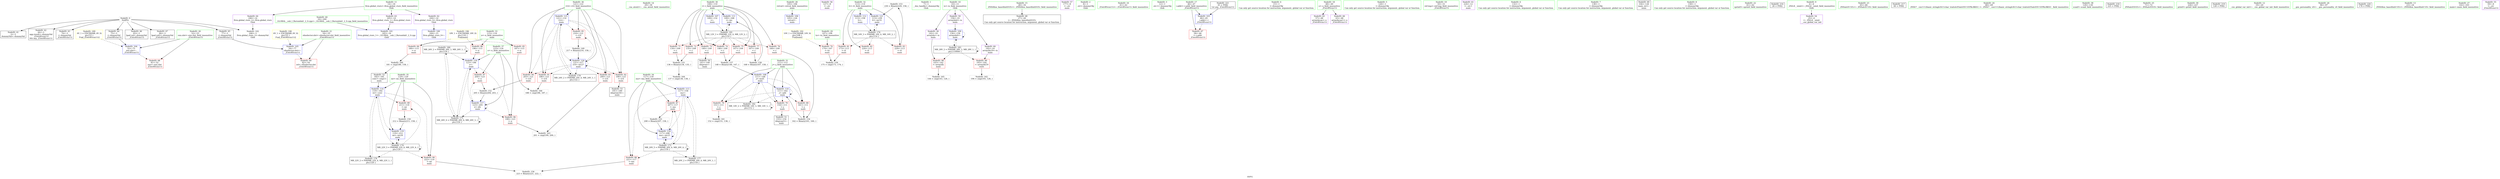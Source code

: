 digraph "SVFG" {
	label="SVFG";

	Node0x56348e2c3b90 [shape=record,color=grey,label="{NodeID: 0\nNullPtr}"];
	Node0x56348e2c3b90 -> Node0x56348e2ddbf0[style=solid];
	Node0x56348e2c3b90 -> Node0x56348e2ddcf0[style=solid];
	Node0x56348e2c3b90 -> Node0x56348e2dddc0[style=solid];
	Node0x56348e2c3b90 -> Node0x56348e2dde90[style=solid];
	Node0x56348e2c3b90 -> Node0x56348e2ddf60[style=solid];
	Node0x56348e2c3b90 -> Node0x56348e2de030[style=solid];
	Node0x56348e2c3b90 -> Node0x56348e2de100[style=solid];
	Node0x56348e2c3b90 -> Node0x56348e2de710[style=solid];
	Node0x56348e2f07e0 [shape=record,color=black,label="{NodeID: 180\nMR_26V_2 = PHI(MR_26V_3, MR_26V_1, )\npts\{124 \}\n}"];
	Node0x56348e2f07e0 -> Node0x56348e2e3aa0[style=dashed];
	Node0x56348e2f07e0 -> Node0x56348e2eeee0[style=dashed];
	Node0x56348e2f07e0 -> Node0x56348e2f07e0[style=dashed];
	Node0x56348e2de2a0 [shape=record,color=red,label="{NodeID: 97\n204\<--123\n\<--x\nmain\n}"];
	Node0x56348e2de2a0 -> Node0x56348e2e5ca0[style=solid];
	Node0x56348e2d2ba0 [shape=record,color=green,label="{NodeID: 14\n29\<--30\n__cxa_atexit\<--__cxa_atexit_field_insensitive\n}"];
	Node0x56348e2dee90 [shape=record,color=blue,label="{NodeID: 111\n109\<--168\ni\<--inc\nmain\n}"];
	Node0x56348e2dee90 -> Node0x56348e2f0ce0[style=dashed];
	Node0x56348e2dd0d0 [shape=record,color=green,label="{NodeID: 28\n105\<--106\nretval\<--retval_field_insensitive\nmain\n}"];
	Node0x56348e2dd0d0 -> Node0x56348e2dea80[style=solid];
	Node0x56348e2ddcf0 [shape=record,color=black,label="{NodeID: 42\n44\<--3\nagg.result\<--dummyVal\n_Z3strB5cxx11i\n0th arg _Z3strB5cxx11i }"];
	Node0x56348e2df8a0 [shape=record,color=purple,label="{NodeID: 56\n127\<--8\n\<--.str\nmain\n}"];
	Node0x56348e2e5e20 [shape=record,color=grey,label="{NodeID: 153\n230 = Binary(229, 158, )\n}"];
	Node0x56348e2e5e20 -> Node0x56348e2e3eb0[style=solid];
	Node0x56348e2e0490 [shape=record,color=red,label="{NodeID: 70\n174\<--107\n\<--tn\nmain\n}"];
	Node0x56348e2e0490 -> Node0x56348e2e6720[style=solid];
	Node0x56348e2e0ff0 [shape=record,color=red,label="{NodeID: 84\n180\<--115\n\<--n\nmain\n}"];
	Node0x56348e2e0ff0 -> Node0x56348e2e68a0[style=solid];
	Node0x56348e2d2160 [shape=record,color=green,label="{NodeID: 1\n7\<--1\n__dso_handle\<--dummyObj\nGlob }"];
	Node0x56348e2f0ce0 [shape=record,color=black,label="{NodeID: 181\nMR_12V_3 = PHI(MR_12V_4, MR_12V_2, )\npts\{110 \}\n}"];
	Node0x56348e2f0ce0 -> Node0x56348e2e0560[style=dashed];
	Node0x56348e2f0ce0 -> Node0x56348e2e0630[style=dashed];
	Node0x56348e2f0ce0 -> Node0x56348e2e0700[style=dashed];
	Node0x56348e2f0ce0 -> Node0x56348e2e07d0[style=dashed];
	Node0x56348e2f0ce0 -> Node0x56348e2e08a0[style=dashed];
	Node0x56348e2f0ce0 -> Node0x56348e2e0970[style=dashed];
	Node0x56348e2f0ce0 -> Node0x56348e2e0a40[style=dashed];
	Node0x56348e2f0ce0 -> Node0x56348e2dee90[style=dashed];
	Node0x56348e2de370 [shape=record,color=red,label="{NodeID: 98\n143\<--142\n\<--arrayidx\nmain\n}"];
	Node0x56348e2de370 -> Node0x56348e2e7020[style=solid];
	Node0x56348e2d2c70 [shape=record,color=green,label="{NodeID: 15\n28\<--34\n_ZNSt8ios_base4InitD1Ev\<--_ZNSt8ios_base4InitD1Ev_field_insensitive\n}"];
	Node0x56348e2d2c70 -> Node0x56348e2df1f0[style=solid];
	Node0x56348e2def60 [shape=record,color=blue,label="{NodeID: 112\n113\<--158\ntt\<--\nmain\n}"];
	Node0x56348e2def60 -> Node0x56348e2ef3e0[style=dashed];
	Node0x56348e2dd1a0 [shape=record,color=green,label="{NodeID: 29\n107\<--108\ntn\<--tn_field_insensitive\nmain\n}"];
	Node0x56348e2dd1a0 -> Node0x56348e2e0490[style=solid];
	Node0x56348e2dddc0 [shape=record,color=black,label="{NodeID: 43\n74\<--3\n\<--dummyVal\n_Z3strB5cxx11i\n}"];
	Node0x56348e2df970 [shape=record,color=purple,label="{NodeID: 57\n177\<--8\n\<--.str\nmain\n}"];
	Node0x56348e2e5fa0 [shape=record,color=grey,label="{NodeID: 154\n162 = Binary(161, 160, )\n}"];
	Node0x56348e2e5fa0 -> Node0x56348e2dedc0[style=solid];
	Node0x56348e2e0560 [shape=record,color=red,label="{NodeID: 71\n134\<--109\n\<--i\nmain\n}"];
	Node0x56348e2e0560 -> Node0x56348e2e5b20[style=solid];
	Node0x56348e2e10c0 [shape=record,color=red,label="{NodeID: 85\n187\<--115\n\<--n\nmain\n}"];
	Node0x56348e2e10c0 -> Node0x56348e2e71a0[style=solid];
	Node0x56348e2d18c0 [shape=record,color=green,label="{NodeID: 2\n8\<--1\n.str\<--dummyObj\nGlob }"];
	Node0x56348e2f11e0 [shape=record,color=black,label="{NodeID: 182\nMR_14V_2 = PHI(MR_14V_3, MR_14V_1, )\npts\{112 \}\n}"];
	Node0x56348e2f11e0 -> Node0x56348e2dec20[style=dashed];
	Node0x56348e2f11e0 -> Node0x56348e2f11e0[style=dashed];
	Node0x56348e2de440 [shape=record,color=red,label="{NodeID: 99\n193\<--192\n\<--arrayidx19\nmain\n}"];
	Node0x56348e2de440 -> Node0x56348e2e6ba0[style=solid];
	Node0x56348e2dc830 [shape=record,color=green,label="{NodeID: 16\n41\<--42\n_Z3strB5cxx11i\<--_Z3strB5cxx11i_field_insensitive\n}"];
	Node0x56348e2e2570 [shape=record,color=yellow,style=double,label="{NodeID: 196\n18V_1 = ENCHI(MR_18V_0)\npts\{116 \}\nFun[main]}"];
	Node0x56348e2e2570 -> Node0x56348e2e0ff0[style=dashed];
	Node0x56348e2e2570 -> Node0x56348e2e10c0[style=dashed];
	Node0x56348e2e2570 -> Node0x56348e2e1190[style=dashed];
	Node0x56348e2df030 [shape=record,color=blue,label="{NodeID: 113\n117\<--158\nma\<--\nmain\n}"];
	Node0x56348e2df030 -> Node0x56348e2e1260[style=dashed];
	Node0x56348e2df030 -> Node0x56348e2e1330[style=dashed];
	Node0x56348e2df030 -> Node0x56348e2e3c40[style=dashed];
	Node0x56348e2df030 -> Node0x56348e2ee4e0[style=dashed];
	Node0x56348e2df030 -> Node0x56348e2ef8e0[style=dashed];
	Node0x56348e2dd270 [shape=record,color=green,label="{NodeID: 30\n109\<--110\ni\<--i_field_insensitive\nmain\n}"];
	Node0x56348e2dd270 -> Node0x56348e2e0560[style=solid];
	Node0x56348e2dd270 -> Node0x56348e2e0630[style=solid];
	Node0x56348e2dd270 -> Node0x56348e2e0700[style=solid];
	Node0x56348e2dd270 -> Node0x56348e2e07d0[style=solid];
	Node0x56348e2dd270 -> Node0x56348e2e08a0[style=solid];
	Node0x56348e2dd270 -> Node0x56348e2e0970[style=solid];
	Node0x56348e2dd270 -> Node0x56348e2e0a40[style=solid];
	Node0x56348e2dd270 -> Node0x56348e2deb50[style=solid];
	Node0x56348e2dd270 -> Node0x56348e2dee90[style=solid];
	Node0x56348e2dde90 [shape=record,color=black,label="{NodeID: 44\n75\<--3\n\<--dummyVal\n_Z3strB5cxx11i\n}"];
	Node0x56348e2dde90 -> Node0x56348e2de8e0[style=solid];
	Node0x56348e2dfa40 [shape=record,color=purple,label="{NodeID: 58\n142\<--10\narrayidx\<--is\nmain\n}"];
	Node0x56348e2dfa40 -> Node0x56348e2de370[style=solid];
	Node0x56348e2e6120 [shape=record,color=grey,label="{NodeID: 155\n208 = Binary(207, 158, )\n}"];
	Node0x56348e2e6120 -> Node0x56348e2e3c40[style=solid];
	Node0x56348e2e0630 [shape=record,color=red,label="{NodeID: 72\n135\<--109\n\<--i\nmain\n}"];
	Node0x56348e2e0630 -> Node0x56348e2e5b20[style=solid];
	Node0x56348e2e1190 [shape=record,color=red,label="{NodeID: 86\n196\<--115\n\<--n\nmain\n}"];
	Node0x56348e2e1190 -> Node0x56348e2e3aa0[style=solid];
	Node0x56348e2d27e0 [shape=record,color=green,label="{NodeID: 3\n12\<--1\n.str.1\<--dummyObj\nGlob }"];
	Node0x56348e2f16e0 [shape=record,color=black,label="{NodeID: 183\nMR_28V_2 = PHI(MR_28V_3, MR_28V_1, )\npts\{110000 \}\n}"];
	Node0x56348e2f16e0 -> Node0x56348e2de370[style=dashed];
	Node0x56348e2f16e0 -> Node0x56348e2de440[style=dashed];
	Node0x56348e2f16e0 -> Node0x56348e2decf0[style=dashed];
	Node0x56348e2f16e0 -> Node0x56348e2f16e0[style=dashed];
	Node0x56348e2de510 [shape=record,color=blue,label="{NodeID: 100\n244\<--15\nllvm.global_ctors_0\<--\nGlob }"];
	Node0x56348e2dc8c0 [shape=record,color=green,label="{NodeID: 17\n46\<--47\ni.addr\<--i.addr_field_insensitive\n_Z3strB5cxx11i\n}"];
	Node0x56348e2dc8c0 -> Node0x56348e2e0220[style=solid];
	Node0x56348e2dc8c0 -> Node0x56348e2de810[style=solid];
	Node0x56348e2df100 [shape=record,color=blue,label="{NodeID: 114\n119\<--182\nmi\<--conv\nmain\n}"];
	Node0x56348e2df100 -> Node0x56348e2e1400[style=dashed];
	Node0x56348e2df100 -> Node0x56348e2e14d0[style=dashed];
	Node0x56348e2df100 -> Node0x56348e2e3d10[style=dashed];
	Node0x56348e2df100 -> Node0x56348e2ee9e0[style=dashed];
	Node0x56348e2df100 -> Node0x56348e2efde0[style=dashed];
	Node0x56348e2dd340 [shape=record,color=green,label="{NodeID: 31\n111\<--112\nj\<--j_field_insensitive\nmain\n}"];
	Node0x56348e2dd340 -> Node0x56348e2e0b10[style=solid];
	Node0x56348e2dd340 -> Node0x56348e2e0be0[style=solid];
	Node0x56348e2dd340 -> Node0x56348e2e0cb0[style=solid];
	Node0x56348e2dd340 -> Node0x56348e2dec20[style=solid];
	Node0x56348e2dd340 -> Node0x56348e2dedc0[style=solid];
	Node0x56348e2ddf60 [shape=record,color=black,label="{NodeID: 45\n77\<--3\n\<--dummyVal\n_Z3strB5cxx11i\n}"];
	Node0x56348e2ddf60 -> Node0x56348e2de9b0[style=solid];
	Node0x56348e2dfb10 [shape=record,color=purple,label="{NodeID: 59\n156\<--10\narrayidx6\<--is\nmain\n}"];
	Node0x56348e2dfb10 -> Node0x56348e2decf0[style=solid];
	Node0x56348e2e62a0 [shape=record,color=grey,label="{NodeID: 156\n223 = Binary(221, 222, )\n}"];
	Node0x56348e2e0700 [shape=record,color=red,label="{NodeID: 73\n140\<--109\n\<--i\nmain\n}"];
	Node0x56348e2e0700 -> Node0x56348e2df3c0[style=solid];
	Node0x56348e2e1260 [shape=record,color=red,label="{NodeID: 87\n207\<--117\n\<--ma\nmain\n}"];
	Node0x56348e2e1260 -> Node0x56348e2e6120[style=solid];
	Node0x56348e2d14a0 [shape=record,color=green,label="{NodeID: 4\n15\<--1\n\<--dummyObj\nCan only get source location for instruction, argument, global var or function.}"];
	Node0x56348e2de610 [shape=record,color=blue,label="{NodeID: 101\n245\<--16\nllvm.global_ctors_1\<--_GLOBAL__sub_I_Burunduk1_2_0.cpp\nGlob }"];
	Node0x56348e2dc950 [shape=record,color=green,label="{NodeID: 18\n48\<--49\ns\<--s_field_insensitive\n_Z3strB5cxx11i\n}"];
	Node0x56348e2dc950 -> Node0x56348e2e0080[style=solid];
	Node0x56348e2dc950 -> Node0x56348e2e0150[style=solid];
	Node0x56348e2e39d0 [shape=record,color=blue,label="{NodeID: 115\n121\<--132\ni14\<--\nmain\n}"];
	Node0x56348e2e39d0 -> Node0x56348e2e15a0[style=dashed];
	Node0x56348e2e39d0 -> Node0x56348e2e1670[style=dashed];
	Node0x56348e2e39d0 -> Node0x56348e2e1740[style=dashed];
	Node0x56348e2e39d0 -> Node0x56348e2e1810[style=dashed];
	Node0x56348e2e39d0 -> Node0x56348e2e18e0[style=dashed];
	Node0x56348e2e39d0 -> Node0x56348e2e3de0[style=dashed];
	Node0x56348e2e39d0 -> Node0x56348e2f02e0[style=dashed];
	Node0x56348e2dd410 [shape=record,color=green,label="{NodeID: 32\n113\<--114\ntt\<--tt_field_insensitive\nmain\n}"];
	Node0x56348e2dd410 -> Node0x56348e2e0d80[style=solid];
	Node0x56348e2dd410 -> Node0x56348e2e0e50[style=solid];
	Node0x56348e2dd410 -> Node0x56348e2e0f20[style=solid];
	Node0x56348e2dd410 -> Node0x56348e2def60[style=solid];
	Node0x56348e2dd410 -> Node0x56348e2e3eb0[style=solid];
	Node0x56348e2de030 [shape=record,color=black,label="{NodeID: 46\n83\<--3\nlpad.val\<--dummyVal\n_Z3strB5cxx11i\n}"];
	Node0x56348e2dfbe0 [shape=record,color=purple,label="{NodeID: 60\n192\<--10\narrayidx19\<--is\nmain\n}"];
	Node0x56348e2dfbe0 -> Node0x56348e2de440[style=solid];
	Node0x56348e2e6420 [shape=record,color=grey,label="{NodeID: 157\n148 = Binary(146, 147, )\n}"];
	Node0x56348e2e6420 -> Node0x56348e2dec20[style=solid];
	Node0x56348e2e07d0 [shape=record,color=red,label="{NodeID: 74\n146\<--109\n\<--i\nmain\n}"];
	Node0x56348e2e07d0 -> Node0x56348e2e6420[style=solid];
	Node0x56348e2e1330 [shape=record,color=red,label="{NodeID: 88\n221\<--117\n\<--ma\nmain\n}"];
	Node0x56348e2e1330 -> Node0x56348e2e62a0[style=solid];
	Node0x56348e2d2d80 [shape=record,color=green,label="{NodeID: 5\n126\<--1\n\<--dummyObj\nCan only get source location for instruction, argument, global var or function.}"];
	Node0x56348e2de710 [shape=record,color=blue, style = dotted,label="{NodeID: 102\n246\<--3\nllvm.global_ctors_2\<--dummyVal\nGlob }"];
	Node0x56348e2dc9e0 [shape=record,color=green,label="{NodeID: 19\n50\<--51\nref.tmp\<--ref.tmp_field_insensitive\n_Z3strB5cxx11i\n}"];
	Node0x56348e2e3aa0 [shape=record,color=blue,label="{NodeID: 116\n123\<--196\nx\<--\nmain\n}"];
	Node0x56348e2e3aa0 -> Node0x56348e2de1d0[style=dashed];
	Node0x56348e2e3aa0 -> Node0x56348e2de2a0[style=dashed];
	Node0x56348e2e3aa0 -> Node0x56348e2e3b70[style=dashed];
	Node0x56348e2e3aa0 -> Node0x56348e2eeee0[style=dashed];
	Node0x56348e2dd4e0 [shape=record,color=green,label="{NodeID: 33\n115\<--116\nn\<--n_field_insensitive\nmain\n}"];
	Node0x56348e2dd4e0 -> Node0x56348e2e0ff0[style=solid];
	Node0x56348e2dd4e0 -> Node0x56348e2e10c0[style=solid];
	Node0x56348e2dd4e0 -> Node0x56348e2e1190[style=solid];
	Node0x56348e2de100 [shape=record,color=black,label="{NodeID: 47\n84\<--3\nlpad.val2\<--dummyVal\n_Z3strB5cxx11i\n}"];
	Node0x56348e2dfcb0 [shape=record,color=purple,label="{NodeID: 61\n224\<--12\n\<--.str.1\nmain\n}"];
	Node0x56348e2e65a0 [shape=record,color=grey,label="{NodeID: 158\n168 = Binary(167, 158, )\n}"];
	Node0x56348e2e65a0 -> Node0x56348e2dee90[style=solid];
	Node0x56348e2e08a0 [shape=record,color=red,label="{NodeID: 75\n147\<--109\n\<--i\nmain\n}"];
	Node0x56348e2e08a0 -> Node0x56348e2e6420[style=solid];
	Node0x56348e2e1400 [shape=record,color=red,label="{NodeID: 89\n211\<--119\n\<--mi\nmain\n}"];
	Node0x56348e2e1400 -> Node0x56348e2e59a0[style=solid];
	Node0x56348e2c3c20 [shape=record,color=green,label="{NodeID: 6\n132\<--1\n\<--dummyObj\nCan only get source location for instruction, argument, global var or function.}"];
	Node0x56348e2de810 [shape=record,color=blue,label="{NodeID: 103\n46\<--45\ni.addr\<--i\n_Z3strB5cxx11i\n}"];
	Node0x56348e2de810 -> Node0x56348e2e0220[style=dashed];
	Node0x56348e2dca70 [shape=record,color=green,label="{NodeID: 20\n52\<--53\nexn.slot\<--exn.slot_field_insensitive\n_Z3strB5cxx11i\n}"];
	Node0x56348e2dca70 -> Node0x56348e2e02f0[style=solid];
	Node0x56348e2dca70 -> Node0x56348e2de8e0[style=solid];
	Node0x56348e2e3b70 [shape=record,color=blue,label="{NodeID: 117\n123\<--205\nx\<--div\nmain\n}"];
	Node0x56348e2e3b70 -> Node0x56348e2de1d0[style=dashed];
	Node0x56348e2e3b70 -> Node0x56348e2de2a0[style=dashed];
	Node0x56348e2e3b70 -> Node0x56348e2e3b70[style=dashed];
	Node0x56348e2e3b70 -> Node0x56348e2eeee0[style=dashed];
	Node0x56348e2dd5b0 [shape=record,color=green,label="{NodeID: 34\n117\<--118\nma\<--ma_field_insensitive\nmain\n}"];
	Node0x56348e2dd5b0 -> Node0x56348e2e1260[style=solid];
	Node0x56348e2dd5b0 -> Node0x56348e2e1330[style=solid];
	Node0x56348e2dd5b0 -> Node0x56348e2df030[style=solid];
	Node0x56348e2dd5b0 -> Node0x56348e2e3c40[style=solid];
	Node0x56348e2df1f0 [shape=record,color=black,label="{NodeID: 48\n27\<--28\n\<--_ZNSt8ios_base4InitD1Ev\nCan only get source location for instruction, argument, global var or function.}"];
	Node0x56348e2dfd80 [shape=record,color=purple,label="{NodeID: 62\n244\<--14\nllvm.global_ctors_0\<--llvm.global_ctors\nGlob }"];
	Node0x56348e2dfd80 -> Node0x56348e2de510[style=solid];
	Node0x56348e2e6720 [shape=record,color=grey,label="{NodeID: 159\n175 = cmp(173, 174, )\n}"];
	Node0x56348e2e0970 [shape=record,color=red,label="{NodeID: 76\n160\<--109\n\<--i\nmain\n}"];
	Node0x56348e2e0970 -> Node0x56348e2e5fa0[style=solid];
	Node0x56348e2ee4e0 [shape=record,color=black,label="{NodeID: 173\nMR_20V_5 = PHI(MR_20V_6, MR_20V_4, )\npts\{118 \}\n}"];
	Node0x56348e2ee4e0 -> Node0x56348e2e1260[style=dashed];
	Node0x56348e2ee4e0 -> Node0x56348e2e1330[style=dashed];
	Node0x56348e2ee4e0 -> Node0x56348e2e3c40[style=dashed];
	Node0x56348e2ee4e0 -> Node0x56348e2ee4e0[style=dashed];
	Node0x56348e2ee4e0 -> Node0x56348e2ef8e0[style=dashed];
	Node0x56348e2e14d0 [shape=record,color=red,label="{NodeID: 90\n222\<--119\n\<--mi\nmain\n}"];
	Node0x56348e2e14d0 -> Node0x56348e2e62a0[style=solid];
	Node0x56348e2c3cb0 [shape=record,color=green,label="{NodeID: 7\n138\<--1\n\<--dummyObj\nCan only get source location for instruction, argument, global var or function.}"];
	Node0x56348e2de8e0 [shape=record,color=blue,label="{NodeID: 104\n52\<--75\nexn.slot\<--\n_Z3strB5cxx11i\n}"];
	Node0x56348e2de8e0 -> Node0x56348e2e02f0[style=dashed];
	Node0x56348e2dcb00 [shape=record,color=green,label="{NodeID: 21\n54\<--55\nehselector.slot\<--ehselector.slot_field_insensitive\n_Z3strB5cxx11i\n}"];
	Node0x56348e2dcb00 -> Node0x56348e2e03c0[style=solid];
	Node0x56348e2dcb00 -> Node0x56348e2de9b0[style=solid];
	Node0x56348e2e3c40 [shape=record,color=blue,label="{NodeID: 118\n117\<--208\nma\<--inc23\nmain\n}"];
	Node0x56348e2e3c40 -> Node0x56348e2e1260[style=dashed];
	Node0x56348e2e3c40 -> Node0x56348e2e3c40[style=dashed];
	Node0x56348e2e3c40 -> Node0x56348e2ee4e0[style=dashed];
	Node0x56348e2dd680 [shape=record,color=green,label="{NodeID: 35\n119\<--120\nmi\<--mi_field_insensitive\nmain\n}"];
	Node0x56348e2dd680 -> Node0x56348e2e1400[style=solid];
	Node0x56348e2dd680 -> Node0x56348e2e14d0[style=solid];
	Node0x56348e2dd680 -> Node0x56348e2df100[style=solid];
	Node0x56348e2dd680 -> Node0x56348e2e3d10[style=solid];
	Node0x56348e2df2f0 [shape=record,color=black,label="{NodeID: 49\n104\<--126\nmain_ret\<--\nmain\n}"];
	Node0x56348e2dfe80 [shape=record,color=purple,label="{NodeID: 63\n245\<--14\nllvm.global_ctors_1\<--llvm.global_ctors\nGlob }"];
	Node0x56348e2dfe80 -> Node0x56348e2de610[style=solid];
	Node0x56348e2e68a0 [shape=record,color=grey,label="{NodeID: 160\n181 = cmp(180, 158, )\n}"];
	Node0x56348e2e68a0 -> Node0x56348e2df560[style=solid];
	Node0x56348e2e0a40 [shape=record,color=red,label="{NodeID: 77\n167\<--109\n\<--i\nmain\n}"];
	Node0x56348e2e0a40 -> Node0x56348e2e65a0[style=solid];
	Node0x56348e2ee9e0 [shape=record,color=black,label="{NodeID: 174\nMR_22V_5 = PHI(MR_22V_6, MR_22V_4, )\npts\{120 \}\n}"];
	Node0x56348e2ee9e0 -> Node0x56348e2e1400[style=dashed];
	Node0x56348e2ee9e0 -> Node0x56348e2e14d0[style=dashed];
	Node0x56348e2ee9e0 -> Node0x56348e2e3d10[style=dashed];
	Node0x56348e2ee9e0 -> Node0x56348e2ee9e0[style=dashed];
	Node0x56348e2ee9e0 -> Node0x56348e2efde0[style=dashed];
	Node0x56348e2e15a0 [shape=record,color=red,label="{NodeID: 91\n186\<--121\n\<--i14\nmain\n}"];
	Node0x56348e2e15a0 -> Node0x56348e2e71a0[style=solid];
	Node0x56348e2d1620 [shape=record,color=green,label="{NodeID: 8\n158\<--1\n\<--dummyObj\nCan only get source location for instruction, argument, global var or function.}"];
	Node0x56348e2de9b0 [shape=record,color=blue,label="{NodeID: 105\n54\<--77\nehselector.slot\<--\n_Z3strB5cxx11i\n}"];
	Node0x56348e2de9b0 -> Node0x56348e2e03c0[style=dashed];
	Node0x56348e2dcb90 [shape=record,color=green,label="{NodeID: 22\n61\<--62\nsprintf\<--sprintf_field_insensitive\n}"];
	Node0x56348e2e3d10 [shape=record,color=blue,label="{NodeID: 119\n119\<--212\nmi\<--inc24\nmain\n}"];
	Node0x56348e2e3d10 -> Node0x56348e2ee9e0[style=dashed];
	Node0x56348e2dd750 [shape=record,color=green,label="{NodeID: 36\n121\<--122\ni14\<--i14_field_insensitive\nmain\n}"];
	Node0x56348e2dd750 -> Node0x56348e2e15a0[style=solid];
	Node0x56348e2dd750 -> Node0x56348e2e1670[style=solid];
	Node0x56348e2dd750 -> Node0x56348e2e1740[style=solid];
	Node0x56348e2dd750 -> Node0x56348e2e1810[style=solid];
	Node0x56348e2dd750 -> Node0x56348e2e18e0[style=solid];
	Node0x56348e2dd750 -> Node0x56348e2e39d0[style=solid];
	Node0x56348e2dd750 -> Node0x56348e2e3de0[style=solid];
	Node0x56348e0c8e80 [shape=record,color=black,label="{NodeID: 216\n26 = PHI()\n}"];
	Node0x56348e2df3c0 [shape=record,color=black,label="{NodeID: 50\n141\<--140\nidxprom\<--\nmain\n}"];
	Node0x56348e2dff80 [shape=record,color=purple,label="{NodeID: 64\n246\<--14\nllvm.global_ctors_2\<--llvm.global_ctors\nGlob }"];
	Node0x56348e2dff80 -> Node0x56348e2de710[style=solid];
	Node0x56348e2e6a20 [shape=record,color=grey,label="{NodeID: 161\n152 = cmp(151, 138, )\n}"];
	Node0x56348e2e0b10 [shape=record,color=red,label="{NodeID: 78\n151\<--111\n\<--j\nmain\n}"];
	Node0x56348e2e0b10 -> Node0x56348e2e6a20[style=solid];
	Node0x56348e2eeee0 [shape=record,color=black,label="{NodeID: 175\nMR_26V_4 = PHI(MR_26V_6, MR_26V_3, )\npts\{124 \}\n}"];
	Node0x56348e2eeee0 -> Node0x56348e2e3aa0[style=dashed];
	Node0x56348e2eeee0 -> Node0x56348e2eeee0[style=dashed];
	Node0x56348e2eeee0 -> Node0x56348e2f07e0[style=dashed];
	Node0x56348e2e1670 [shape=record,color=red,label="{NodeID: 92\n190\<--121\n\<--i14\nmain\n}"];
	Node0x56348e2e1670 -> Node0x56348e2df630[style=solid];
	Node0x56348e2d16b0 [shape=record,color=green,label="{NodeID: 9\n4\<--6\n_ZStL8__ioinit\<--_ZStL8__ioinit_field_insensitive\nGlob }"];
	Node0x56348e2d16b0 -> Node0x56348e2df700[style=solid];
	Node0x56348e2f3b00 [shape=record,color=yellow,style=double,label="{NodeID: 189\n4V_1 = ENCHI(MR_4V_0)\npts\{53 \}\nFun[_Z3strB5cxx11i]}"];
	Node0x56348e2f3b00 -> Node0x56348e2de8e0[style=dashed];
	Node0x56348e2dea80 [shape=record,color=blue,label="{NodeID: 106\n105\<--126\nretval\<--\nmain\n}"];
	Node0x56348e2dcc60 [shape=record,color=green,label="{NodeID: 23\n65\<--66\n_ZNSaIcEC1Ev\<--_ZNSaIcEC1Ev_field_insensitive\n}"];
	Node0x56348e2e3de0 [shape=record,color=blue,label="{NodeID: 120\n121\<--217\ni14\<--inc27\nmain\n}"];
	Node0x56348e2e3de0 -> Node0x56348e2e15a0[style=dashed];
	Node0x56348e2e3de0 -> Node0x56348e2e1670[style=dashed];
	Node0x56348e2e3de0 -> Node0x56348e2e1740[style=dashed];
	Node0x56348e2e3de0 -> Node0x56348e2e1810[style=dashed];
	Node0x56348e2e3de0 -> Node0x56348e2e18e0[style=dashed];
	Node0x56348e2e3de0 -> Node0x56348e2e3de0[style=dashed];
	Node0x56348e2e3de0 -> Node0x56348e2f02e0[style=dashed];
	Node0x56348e2dd820 [shape=record,color=green,label="{NodeID: 37\n123\<--124\nx\<--x_field_insensitive\nmain\n}"];
	Node0x56348e2dd820 -> Node0x56348e2de1d0[style=solid];
	Node0x56348e2dd820 -> Node0x56348e2de2a0[style=solid];
	Node0x56348e2dd820 -> Node0x56348e2e3aa0[style=solid];
	Node0x56348e2dd820 -> Node0x56348e2e3b70[style=solid];
	Node0x56348e2ff7e0 [shape=record,color=black,label="{NodeID: 217\n60 = PHI()\n}"];
	Node0x56348e2df490 [shape=record,color=black,label="{NodeID: 51\n155\<--154\nidxprom5\<--\nmain\n}"];
	Node0x56348e2e0080 [shape=record,color=purple,label="{NodeID: 65\n57\<--48\narraydecay\<--s\n_Z3strB5cxx11i\n}"];
	Node0x56348e2e6ba0 [shape=record,color=grey,label="{NodeID: 162\n194 = cmp(193, 126, )\n}"];
	Node0x56348e2e0be0 [shape=record,color=red,label="{NodeID: 79\n154\<--111\n\<--j\nmain\n}"];
	Node0x56348e2e0be0 -> Node0x56348e2df490[style=solid];
	Node0x56348e2ef3e0 [shape=record,color=black,label="{NodeID: 176\nMR_16V_3 = PHI(MR_16V_4, MR_16V_2, )\npts\{114 \}\n}"];
	Node0x56348e2ef3e0 -> Node0x56348e2e0d80[style=dashed];
	Node0x56348e2ef3e0 -> Node0x56348e2e0e50[style=dashed];
	Node0x56348e2ef3e0 -> Node0x56348e2e0f20[style=dashed];
	Node0x56348e2ef3e0 -> Node0x56348e2e3eb0[style=dashed];
	Node0x56348e2e1740 [shape=record,color=red,label="{NodeID: 93\n200\<--121\n\<--i14\nmain\n}"];
	Node0x56348e2e1740 -> Node0x56348e2e6d20[style=solid];
	Node0x56348e2d1e20 [shape=record,color=green,label="{NodeID: 10\n10\<--11\nis\<--is_field_insensitive\nGlob }"];
	Node0x56348e2d1e20 -> Node0x56348e2dfa40[style=solid];
	Node0x56348e2d1e20 -> Node0x56348e2dfb10[style=solid];
	Node0x56348e2d1e20 -> Node0x56348e2dfbe0[style=solid];
	Node0x56348e2f3be0 [shape=record,color=yellow,style=double,label="{NodeID: 190\n6V_1 = ENCHI(MR_6V_0)\npts\{55 \}\nFun[_Z3strB5cxx11i]}"];
	Node0x56348e2f3be0 -> Node0x56348e2de9b0[style=dashed];
	Node0x56348e2deb50 [shape=record,color=blue,label="{NodeID: 107\n109\<--132\ni\<--\nmain\n}"];
	Node0x56348e2deb50 -> Node0x56348e2f0ce0[style=dashed];
	Node0x56348e2dcd30 [shape=record,color=green,label="{NodeID: 24\n68\<--69\n_ZNSt7__cxx1112basic_stringIcSt11char_traitsIcESaIcEEC1EPKcRKS3_\<--_ZNSt7__cxx1112basic_stringIcSt11char_traitsIcESaIcEEC1EPKcRKS3__field_insensitive\n}"];
	Node0x56348e2e3eb0 [shape=record,color=blue,label="{NodeID: 121\n113\<--230\ntt\<--inc31\nmain\n}"];
	Node0x56348e2e3eb0 -> Node0x56348e2ef3e0[style=dashed];
	Node0x56348e2dd8f0 [shape=record,color=green,label="{NodeID: 38\n129\<--130\nscanf\<--scanf_field_insensitive\n}"];
	Node0x56348e300180 [shape=record,color=black,label="{NodeID: 218\n225 = PHI()\n}"];
	Node0x56348e2df560 [shape=record,color=black,label="{NodeID: 52\n182\<--181\nconv\<--cmp13\nmain\n}"];
	Node0x56348e2df560 -> Node0x56348e2df100[style=solid];
	Node0x56348e2e5820 [shape=record,color=grey,label="{NodeID: 149\n217 = Binary(216, 158, )\n}"];
	Node0x56348e2e5820 -> Node0x56348e2e3de0[style=solid];
	Node0x56348e2e0150 [shape=record,color=purple,label="{NodeID: 66\n63\<--48\narraydecay1\<--s\n_Z3strB5cxx11i\n}"];
	Node0x56348e2e6d20 [shape=record,color=grey,label="{NodeID: 163\n201 = cmp(199, 200, )\n}"];
	Node0x56348e2e0cb0 [shape=record,color=red,label="{NodeID: 80\n161\<--111\n\<--j\nmain\n}"];
	Node0x56348e2e0cb0 -> Node0x56348e2e5fa0[style=solid];
	Node0x56348e2ef8e0 [shape=record,color=black,label="{NodeID: 177\nMR_20V_2 = PHI(MR_20V_4, MR_20V_1, )\npts\{118 \}\n}"];
	Node0x56348e2ef8e0 -> Node0x56348e2df030[style=dashed];
	Node0x56348e2e1810 [shape=record,color=red,label="{NodeID: 94\n203\<--121\n\<--i14\nmain\n}"];
	Node0x56348e2e1810 -> Node0x56348e2e5ca0[style=solid];
	Node0x56348e2d1ef0 [shape=record,color=green,label="{NodeID: 11\n14\<--18\nllvm.global_ctors\<--llvm.global_ctors_field_insensitive\nGlob }"];
	Node0x56348e2d1ef0 -> Node0x56348e2dfd80[style=solid];
	Node0x56348e2d1ef0 -> Node0x56348e2dfe80[style=solid];
	Node0x56348e2d1ef0 -> Node0x56348e2dff80[style=solid];
	Node0x56348e2dec20 [shape=record,color=blue,label="{NodeID: 108\n111\<--148\nj\<--mul1\nmain\n}"];
	Node0x56348e2dec20 -> Node0x56348e2e0b10[style=dashed];
	Node0x56348e2dec20 -> Node0x56348e2e0be0[style=dashed];
	Node0x56348e2dec20 -> Node0x56348e2e0cb0[style=dashed];
	Node0x56348e2dec20 -> Node0x56348e2dedc0[style=dashed];
	Node0x56348e2dec20 -> Node0x56348e2f11e0[style=dashed];
	Node0x56348e2dce00 [shape=record,color=green,label="{NodeID: 25\n71\<--72\n_ZNSaIcED1Ev\<--_ZNSaIcED1Ev_field_insensitive\n}"];
	Node0x56348e2dd9f0 [shape=record,color=green,label="{NodeID: 39\n226\<--227\nprintf\<--printf_field_insensitive\n}"];
	Node0x56348e300280 [shape=record,color=black,label="{NodeID: 219\n128 = PHI()\n}"];
	Node0x56348e2df630 [shape=record,color=black,label="{NodeID: 53\n191\<--190\nidxprom18\<--\nmain\n}"];
	Node0x56348e2e59a0 [shape=record,color=grey,label="{NodeID: 150\n212 = Binary(211, 158, )\n}"];
	Node0x56348e2e59a0 -> Node0x56348e2e3d10[style=solid];
	Node0x56348e2e0220 [shape=record,color=red,label="{NodeID: 67\n58\<--46\n\<--i.addr\n_Z3strB5cxx11i\n}"];
	Node0x56348e2e6ea0 [shape=record,color=grey,label="{NodeID: 164\n137 = cmp(136, 138, )\n}"];
	Node0x56348e2e0d80 [shape=record,color=red,label="{NodeID: 81\n173\<--113\n\<--tt\nmain\n}"];
	Node0x56348e2e0d80 -> Node0x56348e2e6720[style=solid];
	Node0x56348e2efde0 [shape=record,color=black,label="{NodeID: 178\nMR_22V_2 = PHI(MR_22V_4, MR_22V_1, )\npts\{120 \}\n}"];
	Node0x56348e2efde0 -> Node0x56348e2df100[style=dashed];
	Node0x56348e2e18e0 [shape=record,color=red,label="{NodeID: 95\n216\<--121\n\<--i14\nmain\n}"];
	Node0x56348e2e18e0 -> Node0x56348e2e5820[style=solid];
	Node0x56348e2d2a00 [shape=record,color=green,label="{NodeID: 12\n19\<--20\n__cxx_global_var_init\<--__cxx_global_var_init_field_insensitive\n}"];
	Node0x56348e2e19e0 [shape=record,color=yellow,style=double,label="{NodeID: 192\n10V_1 = ENCHI(MR_10V_0)\npts\{108 \}\nFun[main]}"];
	Node0x56348e2e19e0 -> Node0x56348e2e0490[style=dashed];
	Node0x56348e2decf0 [shape=record,color=blue,label="{NodeID: 109\n156\<--158\narrayidx6\<--\nmain\n}"];
	Node0x56348e2decf0 -> Node0x56348e2decf0[style=dashed];
	Node0x56348e2decf0 -> Node0x56348e2f16e0[style=dashed];
	Node0x56348e2dced0 [shape=record,color=green,label="{NodeID: 26\n96\<--97\n__gxx_personality_v0\<--__gxx_personality_v0_field_insensitive\n}"];
	Node0x56348e2ddaf0 [shape=record,color=green,label="{NodeID: 40\n16\<--240\n_GLOBAL__sub_I_Burunduk1_2_0.cpp\<--_GLOBAL__sub_I_Burunduk1_2_0.cpp_field_insensitive\n}"];
	Node0x56348e2ddaf0 -> Node0x56348e2de610[style=solid];
	Node0x56348e300380 [shape=record,color=black,label="{NodeID: 220\n178 = PHI()\n}"];
	Node0x56348e2df700 [shape=record,color=purple,label="{NodeID: 54\n25\<--4\n\<--_ZStL8__ioinit\n__cxx_global_var_init\n}"];
	Node0x56348e2e5b20 [shape=record,color=grey,label="{NodeID: 151\n136 = Binary(134, 135, )\n}"];
	Node0x56348e2e5b20 -> Node0x56348e2e6ea0[style=solid];
	Node0x56348e2e02f0 [shape=record,color=red,label="{NodeID: 68\n81\<--52\nexn\<--exn.slot\n_Z3strB5cxx11i\n}"];
	Node0x56348e2e7020 [shape=record,color=grey,label="{NodeID: 165\n144 = cmp(143, 126, )\n}"];
	Node0x56348e2e0e50 [shape=record,color=red,label="{NodeID: 82\n220\<--113\n\<--tt\nmain\n}"];
	Node0x56348e2f02e0 [shape=record,color=black,label="{NodeID: 179\nMR_24V_2 = PHI(MR_24V_4, MR_24V_1, )\npts\{122 \}\n}"];
	Node0x56348e2f02e0 -> Node0x56348e2e39d0[style=dashed];
	Node0x56348e2de1d0 [shape=record,color=red,label="{NodeID: 96\n199\<--123\n\<--x\nmain\n}"];
	Node0x56348e2de1d0 -> Node0x56348e2e6d20[style=solid];
	Node0x56348e2d2ad0 [shape=record,color=green,label="{NodeID: 13\n23\<--24\n_ZNSt8ios_base4InitC1Ev\<--_ZNSt8ios_base4InitC1Ev_field_insensitive\n}"];
	Node0x56348e2dedc0 [shape=record,color=blue,label="{NodeID: 110\n111\<--162\nj\<--add\nmain\n}"];
	Node0x56348e2dedc0 -> Node0x56348e2e0b10[style=dashed];
	Node0x56348e2dedc0 -> Node0x56348e2e0be0[style=dashed];
	Node0x56348e2dedc0 -> Node0x56348e2e0cb0[style=dashed];
	Node0x56348e2dedc0 -> Node0x56348e2dedc0[style=dashed];
	Node0x56348e2dedc0 -> Node0x56348e2f11e0[style=dashed];
	Node0x56348e2dcfd0 [shape=record,color=green,label="{NodeID: 27\n102\<--103\nmain\<--main_field_insensitive\n}"];
	Node0x56348e2ddbf0 [shape=record,color=black,label="{NodeID: 41\n2\<--3\ndummyVal\<--dummyVal\n}"];
	Node0x56348e300480 [shape=record,color=black,label="{NodeID: 221\n45 = PHI()\n1st arg _Z3strB5cxx11i }"];
	Node0x56348e300480 -> Node0x56348e2de810[style=solid];
	Node0x56348e2df7d0 [shape=record,color=purple,label="{NodeID: 55\n59\<--8\n\<--.str\n_Z3strB5cxx11i\n}"];
	Node0x56348e2e5ca0 [shape=record,color=grey,label="{NodeID: 152\n205 = Binary(204, 203, )\n}"];
	Node0x56348e2e5ca0 -> Node0x56348e2e3b70[style=solid];
	Node0x56348e2e03c0 [shape=record,color=red,label="{NodeID: 69\n82\<--54\nsel\<--ehselector.slot\n_Z3strB5cxx11i\n}"];
	Node0x56348e2e71a0 [shape=record,color=grey,label="{NodeID: 166\n188 = cmp(186, 187, )\n}"];
	Node0x56348e2e0f20 [shape=record,color=red,label="{NodeID: 83\n229\<--113\n\<--tt\nmain\n}"];
	Node0x56348e2e0f20 -> Node0x56348e2e5e20[style=solid];
}
